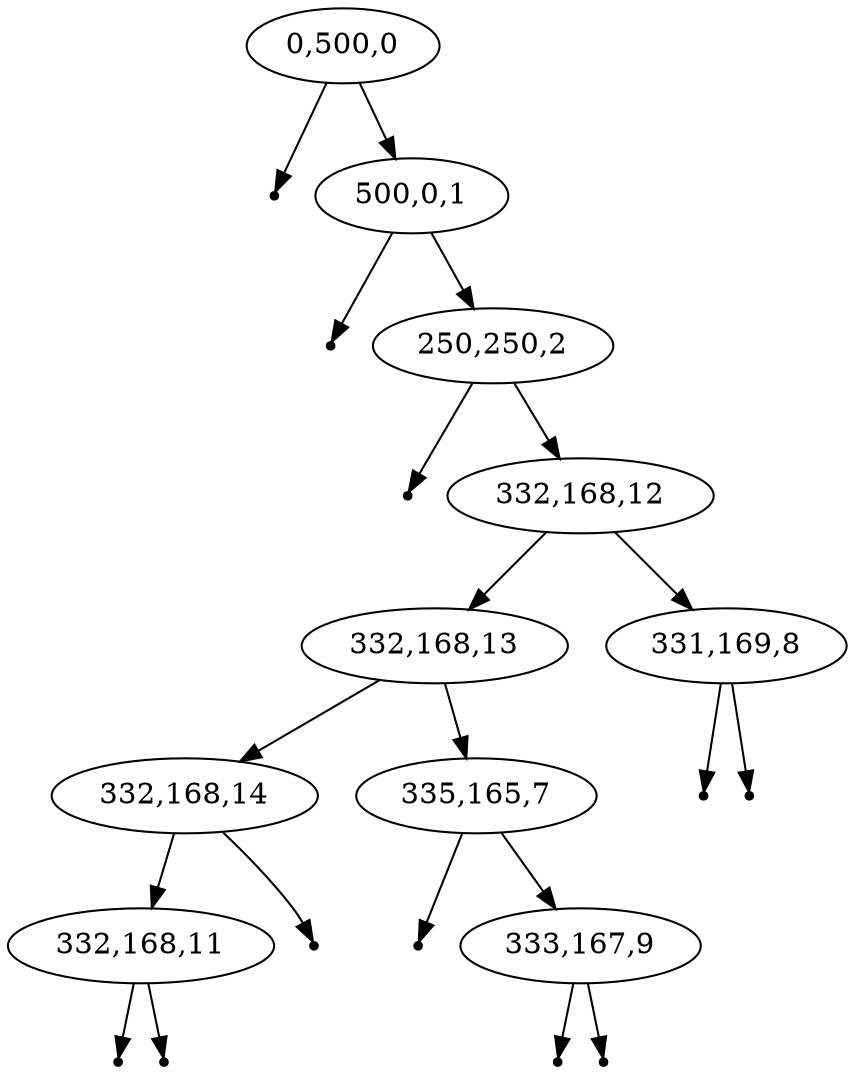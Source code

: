 digraph G { 
null0[shape=point];
   "0,500,0" -> null0 ;
   "0,500,0" -> "500,0,1";
null1[shape=point];
   "500,0,1" -> null1 ;
   "500,0,1" -> "250,250,2";
null2[shape=point];
   "250,250,2" -> null2 ;
   "250,250,2" -> "332,168,12";
   "332,168,12" -> "332,168,13";
   "332,168,13" -> "332,168,14";
   "332,168,14" -> "332,168,11";
null3[shape=point];
   "332,168,11" -> null3 ;
null4[shape=point];
   "332,168,11" -> null4 ;
null5[shape=point];
   "332,168,14" -> null5 ;
   "332,168,13" -> "335,165,7";
null6[shape=point];
   "335,165,7" -> null6 ;
   "335,165,7" -> "333,167,9";
null7[shape=point];
   "333,167,9" -> null7 ;
null8[shape=point];
   "333,167,9" -> null8 ;
   "332,168,12" -> "331,169,8";
null9[shape=point];
   "331,169,8" -> null9 ;
null10[shape=point];
   "331,169,8" -> null10 ;
}
